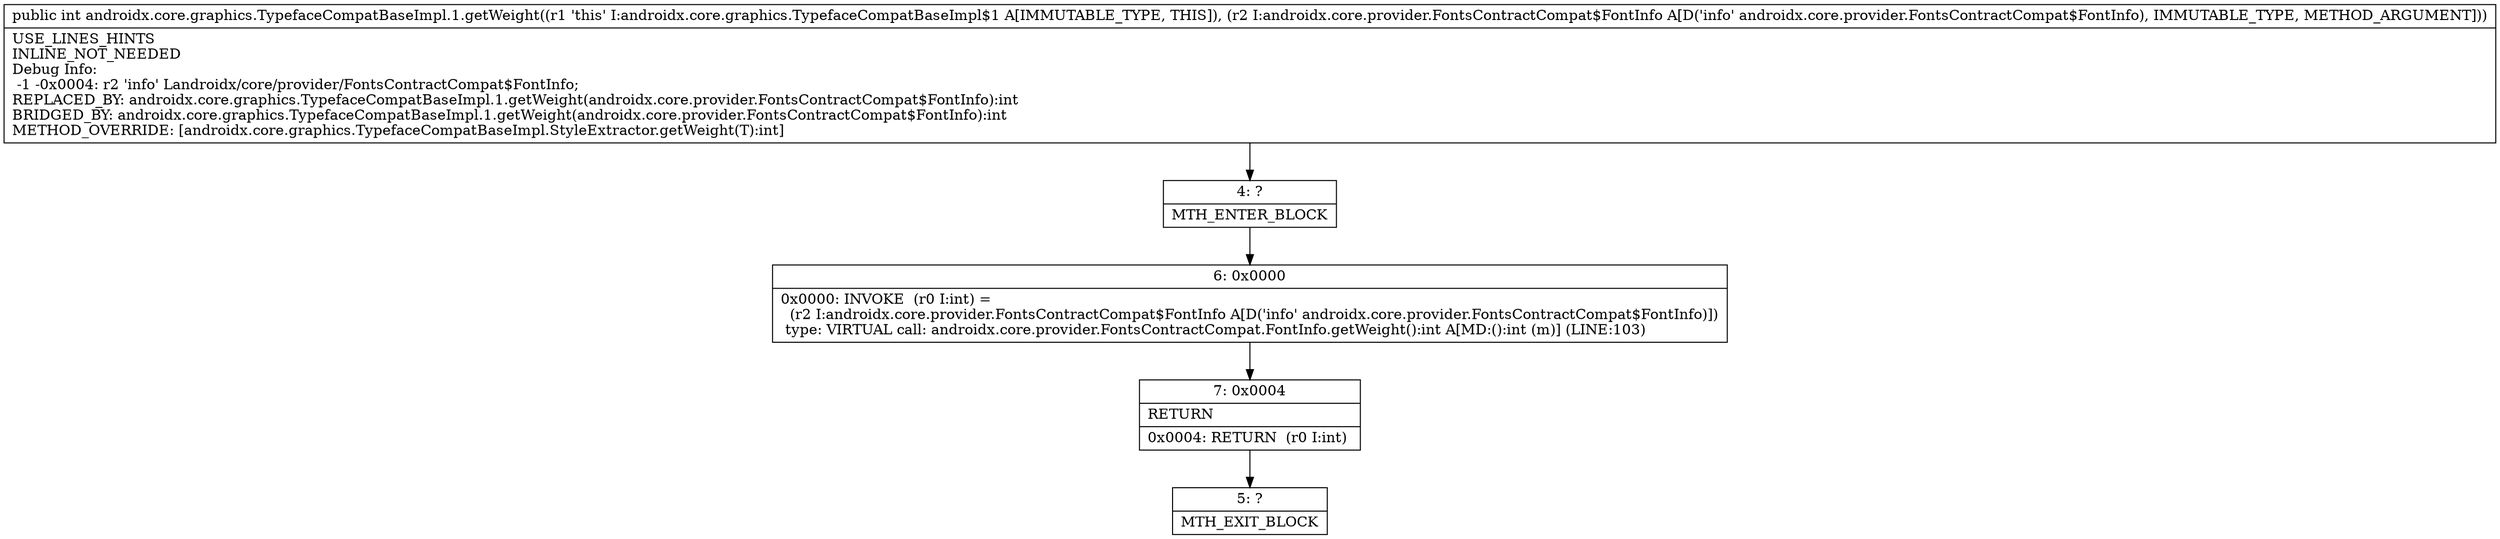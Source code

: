 digraph "CFG forandroidx.core.graphics.TypefaceCompatBaseImpl.1.getWeight(Landroidx\/core\/provider\/FontsContractCompat$FontInfo;)I" {
Node_4 [shape=record,label="{4\:\ ?|MTH_ENTER_BLOCK\l}"];
Node_6 [shape=record,label="{6\:\ 0x0000|0x0000: INVOKE  (r0 I:int) = \l  (r2 I:androidx.core.provider.FontsContractCompat$FontInfo A[D('info' androidx.core.provider.FontsContractCompat$FontInfo)])\l type: VIRTUAL call: androidx.core.provider.FontsContractCompat.FontInfo.getWeight():int A[MD:():int (m)] (LINE:103)\l}"];
Node_7 [shape=record,label="{7\:\ 0x0004|RETURN\l|0x0004: RETURN  (r0 I:int) \l}"];
Node_5 [shape=record,label="{5\:\ ?|MTH_EXIT_BLOCK\l}"];
MethodNode[shape=record,label="{public int androidx.core.graphics.TypefaceCompatBaseImpl.1.getWeight((r1 'this' I:androidx.core.graphics.TypefaceCompatBaseImpl$1 A[IMMUTABLE_TYPE, THIS]), (r2 I:androidx.core.provider.FontsContractCompat$FontInfo A[D('info' androidx.core.provider.FontsContractCompat$FontInfo), IMMUTABLE_TYPE, METHOD_ARGUMENT]))  | USE_LINES_HINTS\lINLINE_NOT_NEEDED\lDebug Info:\l  \-1 \-0x0004: r2 'info' Landroidx\/core\/provider\/FontsContractCompat$FontInfo;\lREPLACED_BY: androidx.core.graphics.TypefaceCompatBaseImpl.1.getWeight(androidx.core.provider.FontsContractCompat$FontInfo):int\lBRIDGED_BY: androidx.core.graphics.TypefaceCompatBaseImpl.1.getWeight(androidx.core.provider.FontsContractCompat$FontInfo):int\lMETHOD_OVERRIDE: [androidx.core.graphics.TypefaceCompatBaseImpl.StyleExtractor.getWeight(T):int]\l}"];
MethodNode -> Node_4;Node_4 -> Node_6;
Node_6 -> Node_7;
Node_7 -> Node_5;
}

